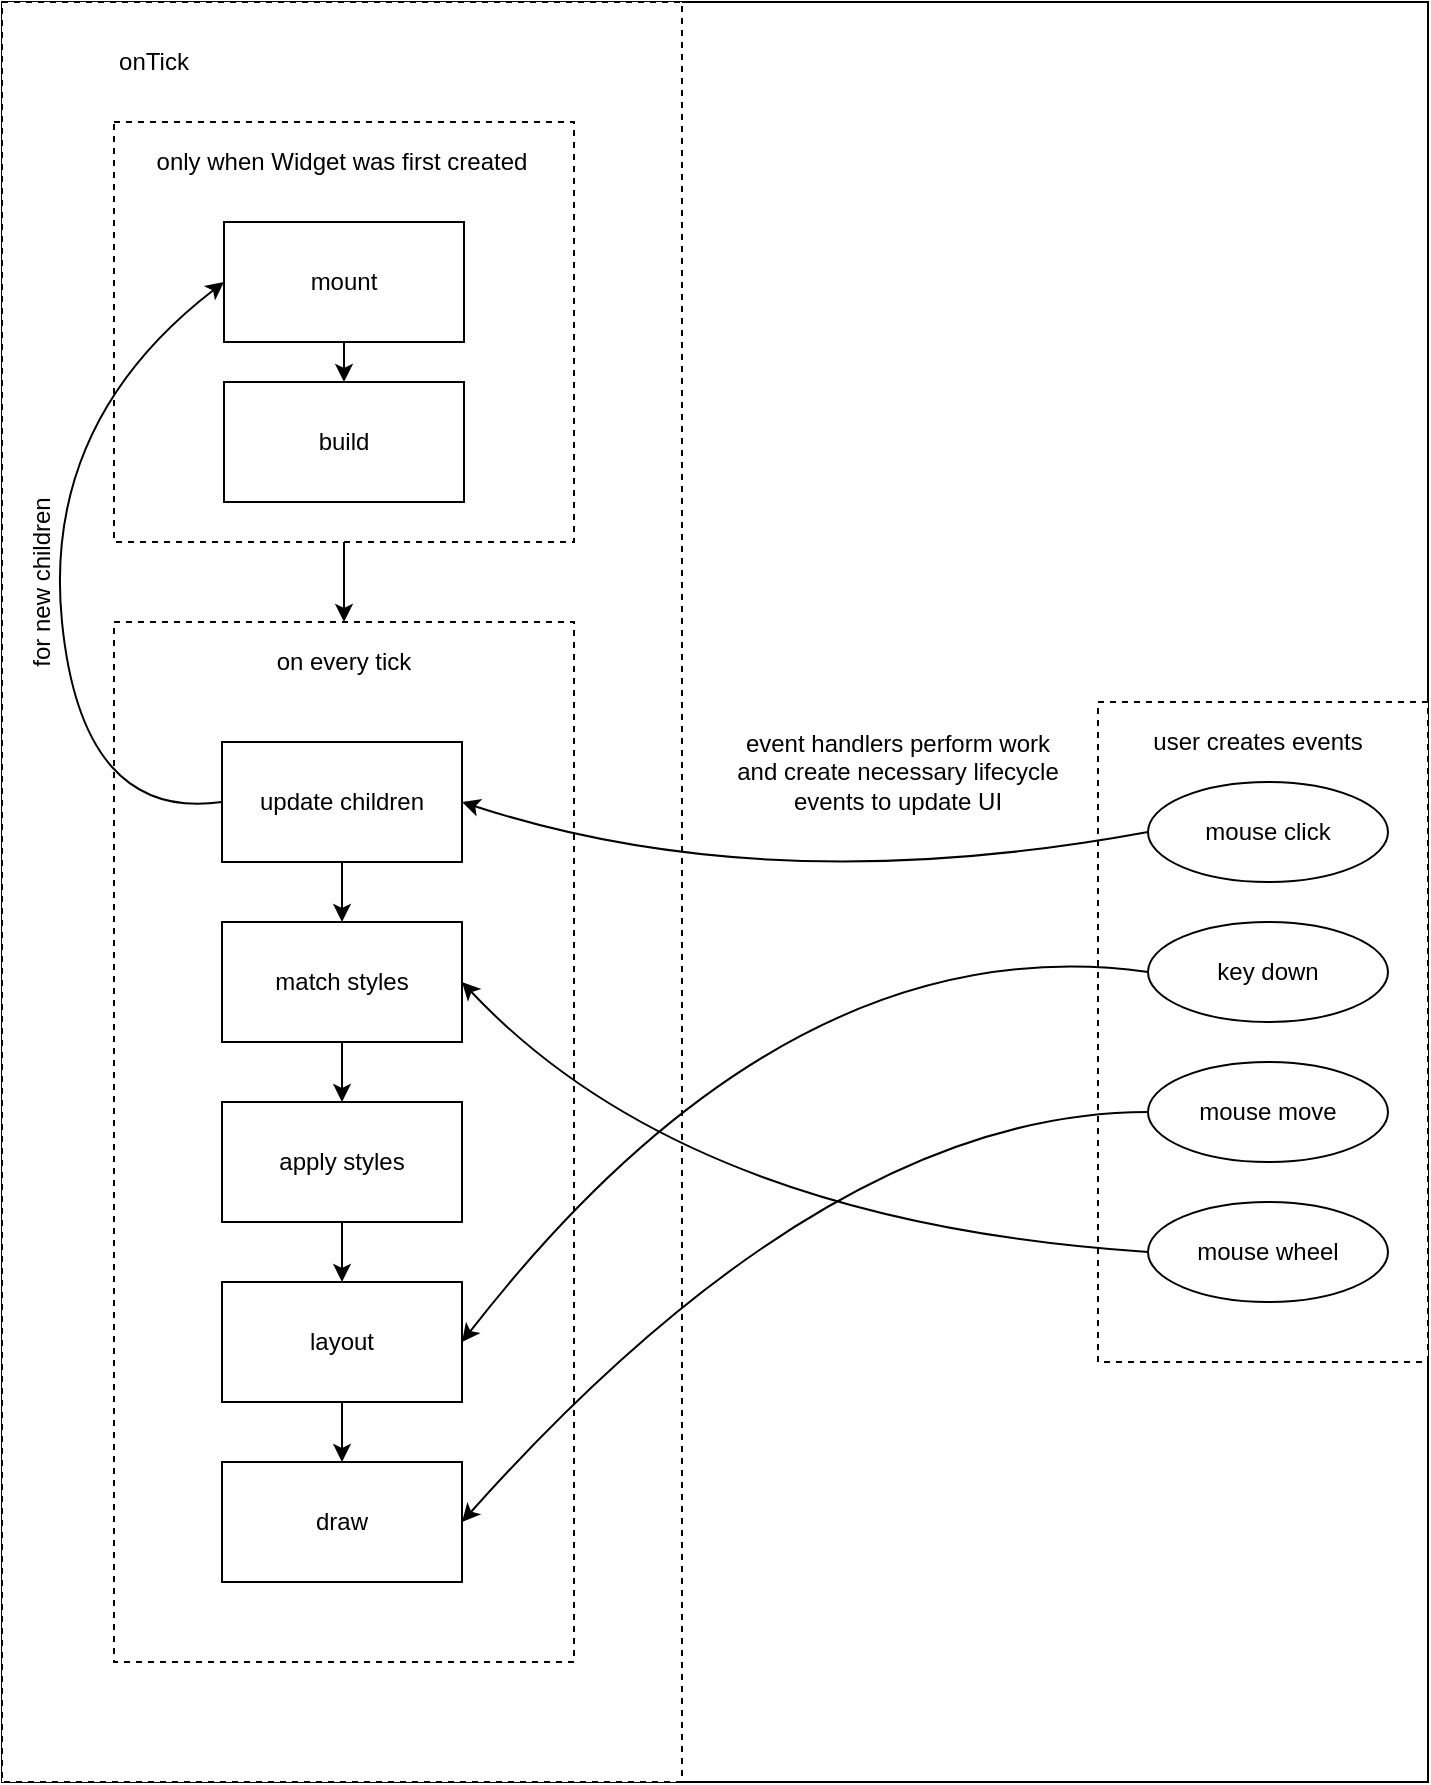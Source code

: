 <mxfile version="14.4.9" type="device"><diagram id="SsaR0wdNev9URR26cspv" name="Page-1"><mxGraphModel dx="1221" dy="1058" grid="1" gridSize="10" guides="1" tooltips="1" connect="1" arrows="1" fold="1" page="1" pageScale="1" pageWidth="827" pageHeight="1169" background="#FFFFFF" math="0" shadow="0"><root><mxCell id="0"/><mxCell id="1" parent="0"/><mxCell id="6q1XzVR7lK9X1VeCwhhp-46" value="" style="rounded=0;whiteSpace=wrap;html=1;movable=0;resizable=0;rotatable=0;deletable=0;editable=0;connectable=0;" vertex="1" parent="1"><mxGeometry x="857" y="30" width="713" height="890" as="geometry"/></mxCell><mxCell id="6q1XzVR7lK9X1VeCwhhp-45" value="" style="rounded=0;whiteSpace=wrap;html=1;dashed=1;movable=1;resizable=1;rotatable=1;deletable=1;editable=1;connectable=1;" vertex="1" parent="1"><mxGeometry x="1405" y="380" width="165" height="330" as="geometry"/></mxCell><mxCell id="6q1XzVR7lK9X1VeCwhhp-8" value="" style="rounded=0;whiteSpace=wrap;html=1;dashed=1;movable=1;resizable=1;rotatable=1;deletable=1;editable=1;connectable=1;" vertex="1" parent="1"><mxGeometry x="857" y="30" width="340" height="890" as="geometry"/></mxCell><mxCell id="6q1XzVR7lK9X1VeCwhhp-12" value="" style="rounded=0;whiteSpace=wrap;html=1;dashed=1;" vertex="1" parent="1"><mxGeometry x="913" y="340" width="230" height="520" as="geometry"/></mxCell><mxCell id="6q1XzVR7lK9X1VeCwhhp-4" value="match styles" style="rounded=0;whiteSpace=wrap;html=1;" vertex="1" parent="1"><mxGeometry x="967" y="490" width="120" height="60" as="geometry"/></mxCell><mxCell id="6q1XzVR7lK9X1VeCwhhp-5" value="apply styles" style="rounded=0;whiteSpace=wrap;html=1;" vertex="1" parent="1"><mxGeometry x="967" y="580" width="120" height="60" as="geometry"/></mxCell><mxCell id="6q1XzVR7lK9X1VeCwhhp-6" value="layout" style="rounded=0;whiteSpace=wrap;html=1;" vertex="1" parent="1"><mxGeometry x="967" y="670" width="120" height="60" as="geometry"/></mxCell><mxCell id="6q1XzVR7lK9X1VeCwhhp-7" value="draw" style="rounded=0;whiteSpace=wrap;html=1;" vertex="1" parent="1"><mxGeometry x="967" y="760" width="120" height="60" as="geometry"/></mxCell><mxCell id="6q1XzVR7lK9X1VeCwhhp-13" value="onTick" style="text;html=1;strokeColor=none;fillColor=none;align=center;verticalAlign=middle;whiteSpace=wrap;rounded=0;dashed=1;" vertex="1" parent="1"><mxGeometry x="913" y="50" width="40" height="20" as="geometry"/></mxCell><mxCell id="6q1XzVR7lK9X1VeCwhhp-16" value="update children" style="rounded=0;whiteSpace=wrap;html=1;" vertex="1" parent="1"><mxGeometry x="967" y="400" width="120" height="60" as="geometry"/></mxCell><mxCell id="6q1XzVR7lK9X1VeCwhhp-17" value="" style="rounded=0;whiteSpace=wrap;html=1;dashed=1;" vertex="1" parent="1"><mxGeometry x="913" y="90" width="230" height="210" as="geometry"/></mxCell><mxCell id="6q1XzVR7lK9X1VeCwhhp-3" value="build" style="rounded=0;whiteSpace=wrap;html=1;" vertex="1" parent="1"><mxGeometry x="968" y="220" width="120" height="60" as="geometry"/></mxCell><mxCell id="6q1XzVR7lK9X1VeCwhhp-14" value="only when Widget was first created" style="text;html=1;strokeColor=none;fillColor=none;align=center;verticalAlign=middle;whiteSpace=wrap;rounded=0;dashed=1;" vertex="1" parent="1"><mxGeometry x="927" y="100" width="200" height="20" as="geometry"/></mxCell><mxCell id="6q1XzVR7lK9X1VeCwhhp-2" value="mount" style="rounded=0;whiteSpace=wrap;html=1;" vertex="1" parent="1"><mxGeometry x="968" y="140" width="120" height="60" as="geometry"/></mxCell><mxCell id="6q1XzVR7lK9X1VeCwhhp-18" value="on every tick" style="text;html=1;strokeColor=none;fillColor=none;align=center;verticalAlign=middle;whiteSpace=wrap;rounded=0;dashed=1;" vertex="1" parent="1"><mxGeometry x="918" y="350" width="220" height="20" as="geometry"/></mxCell><mxCell id="6q1XzVR7lK9X1VeCwhhp-20" value="" style="curved=1;endArrow=classic;html=1;exitX=0;exitY=0.5;exitDx=0;exitDy=0;entryX=0;entryY=0.5;entryDx=0;entryDy=0;" edge="1" parent="1" source="6q1XzVR7lK9X1VeCwhhp-16" target="6q1XzVR7lK9X1VeCwhhp-2"><mxGeometry width="50" height="50" relative="1" as="geometry"><mxPoint x="847" y="300" as="sourcePoint"/><mxPoint x="897" y="250" as="targetPoint"/><Array as="points"><mxPoint x="897" y="440"/><mxPoint x="877" y="240"/></Array></mxGeometry></mxCell><mxCell id="6q1XzVR7lK9X1VeCwhhp-21" value="" style="endArrow=classic;html=1;exitX=0.5;exitY=1;exitDx=0;exitDy=0;entryX=0.5;entryY=0;entryDx=0;entryDy=0;" edge="1" parent="1" source="6q1XzVR7lK9X1VeCwhhp-2" target="6q1XzVR7lK9X1VeCwhhp-3"><mxGeometry width="50" height="50" relative="1" as="geometry"><mxPoint x="1157" y="440" as="sourcePoint"/><mxPoint x="1207" y="390" as="targetPoint"/></mxGeometry></mxCell><mxCell id="6q1XzVR7lK9X1VeCwhhp-22" value="" style="endArrow=classic;html=1;exitX=0.5;exitY=1;exitDx=0;exitDy=0;entryX=0.5;entryY=0;entryDx=0;entryDy=0;" edge="1" parent="1" source="6q1XzVR7lK9X1VeCwhhp-17" target="6q1XzVR7lK9X1VeCwhhp-12"><mxGeometry width="50" height="50" relative="1" as="geometry"><mxPoint x="1157" y="440" as="sourcePoint"/><mxPoint x="1207" y="390" as="targetPoint"/></mxGeometry></mxCell><mxCell id="6q1XzVR7lK9X1VeCwhhp-23" value="" style="endArrow=classic;html=1;exitX=0.5;exitY=1;exitDx=0;exitDy=0;" edge="1" parent="1" source="6q1XzVR7lK9X1VeCwhhp-16" target="6q1XzVR7lK9X1VeCwhhp-4"><mxGeometry width="50" height="50" relative="1" as="geometry"><mxPoint x="1157" y="510" as="sourcePoint"/><mxPoint x="1207" y="460" as="targetPoint"/></mxGeometry></mxCell><mxCell id="6q1XzVR7lK9X1VeCwhhp-24" value="" style="endArrow=classic;html=1;exitX=0.5;exitY=1;exitDx=0;exitDy=0;" edge="1" parent="1" source="6q1XzVR7lK9X1VeCwhhp-4" target="6q1XzVR7lK9X1VeCwhhp-5"><mxGeometry width="50" height="50" relative="1" as="geometry"><mxPoint x="1157" y="510" as="sourcePoint"/><mxPoint x="1207" y="460" as="targetPoint"/></mxGeometry></mxCell><mxCell id="6q1XzVR7lK9X1VeCwhhp-25" value="" style="endArrow=classic;html=1;exitX=0.5;exitY=1;exitDx=0;exitDy=0;entryX=0.5;entryY=0;entryDx=0;entryDy=0;" edge="1" parent="1" source="6q1XzVR7lK9X1VeCwhhp-5" target="6q1XzVR7lK9X1VeCwhhp-6"><mxGeometry width="50" height="50" relative="1" as="geometry"><mxPoint x="1157" y="510" as="sourcePoint"/><mxPoint x="1207" y="460" as="targetPoint"/></mxGeometry></mxCell><mxCell id="6q1XzVR7lK9X1VeCwhhp-26" value="" style="endArrow=classic;html=1;exitX=0.5;exitY=1;exitDx=0;exitDy=0;entryX=0.5;entryY=0;entryDx=0;entryDy=0;" edge="1" parent="1" source="6q1XzVR7lK9X1VeCwhhp-6" target="6q1XzVR7lK9X1VeCwhhp-7"><mxGeometry width="50" height="50" relative="1" as="geometry"><mxPoint x="1157" y="510" as="sourcePoint"/><mxPoint x="1207" y="460" as="targetPoint"/></mxGeometry></mxCell><mxCell id="6q1XzVR7lK9X1VeCwhhp-27" value="for new children" style="text;html=1;strokeColor=none;fillColor=none;align=center;verticalAlign=middle;whiteSpace=wrap;rounded=0;dashed=1;rotation=-90;" vertex="1" parent="1"><mxGeometry x="827" y="310" width="100" height="20" as="geometry"/></mxCell><mxCell id="6q1XzVR7lK9X1VeCwhhp-30" value="mouse click" style="ellipse;whiteSpace=wrap;html=1;" vertex="1" parent="1"><mxGeometry x="1430" y="420" width="120" height="50" as="geometry"/></mxCell><mxCell id="6q1XzVR7lK9X1VeCwhhp-33" value="user creates events" style="text;html=1;strokeColor=none;fillColor=none;align=center;verticalAlign=middle;whiteSpace=wrap;rounded=0;" vertex="1" parent="1"><mxGeometry x="1400" y="390" width="170" height="20" as="geometry"/></mxCell><mxCell id="6q1XzVR7lK9X1VeCwhhp-35" value="key down" style="ellipse;whiteSpace=wrap;html=1;" vertex="1" parent="1"><mxGeometry x="1430" y="490" width="120" height="50" as="geometry"/></mxCell><mxCell id="6q1XzVR7lK9X1VeCwhhp-36" value="mouse move" style="ellipse;whiteSpace=wrap;html=1;" vertex="1" parent="1"><mxGeometry x="1430" y="560" width="120" height="50" as="geometry"/></mxCell><mxCell id="6q1XzVR7lK9X1VeCwhhp-37" value="" style="curved=1;endArrow=classic;html=1;exitX=0;exitY=0.5;exitDx=0;exitDy=0;entryX=1;entryY=0.5;entryDx=0;entryDy=0;" edge="1" parent="1" source="6q1XzVR7lK9X1VeCwhhp-30" target="6q1XzVR7lK9X1VeCwhhp-16"><mxGeometry width="50" height="50" relative="1" as="geometry"><mxPoint x="1240" y="450" as="sourcePoint"/><mxPoint x="1290" y="400" as="targetPoint"/><Array as="points"><mxPoint x="1240" y="480"/></Array></mxGeometry></mxCell><mxCell id="6q1XzVR7lK9X1VeCwhhp-38" value="" style="curved=1;endArrow=classic;html=1;exitX=0;exitY=0.5;exitDx=0;exitDy=0;entryX=1;entryY=0.5;entryDx=0;entryDy=0;" edge="1" parent="1" source="6q1XzVR7lK9X1VeCwhhp-35" target="6q1XzVR7lK9X1VeCwhhp-6"><mxGeometry width="50" height="50" relative="1" as="geometry"><mxPoint x="1340" y="455" as="sourcePoint"/><mxPoint x="1097" y="440" as="targetPoint"/><Array as="points"><mxPoint x="1250" y="490"/></Array></mxGeometry></mxCell><mxCell id="6q1XzVR7lK9X1VeCwhhp-40" value="" style="curved=1;endArrow=classic;html=1;exitX=0;exitY=0.5;exitDx=0;exitDy=0;entryX=1;entryY=0.5;entryDx=0;entryDy=0;" edge="1" parent="1" source="6q1XzVR7lK9X1VeCwhhp-36" target="6q1XzVR7lK9X1VeCwhhp-7"><mxGeometry width="50" height="50" relative="1" as="geometry"><mxPoint x="1350" y="465" as="sourcePoint"/><mxPoint x="1107" y="450" as="targetPoint"/><Array as="points"><mxPoint x="1270" y="585"/></Array></mxGeometry></mxCell><mxCell id="6q1XzVR7lK9X1VeCwhhp-41" value="mouse wheel" style="ellipse;whiteSpace=wrap;html=1;" vertex="1" parent="1"><mxGeometry x="1430" y="630" width="120" height="50" as="geometry"/></mxCell><mxCell id="6q1XzVR7lK9X1VeCwhhp-43" value="" style="curved=1;endArrow=classic;html=1;exitX=0;exitY=0.5;exitDx=0;exitDy=0;entryX=1;entryY=0.5;entryDx=0;entryDy=0;" edge="1" parent="1" source="6q1XzVR7lK9X1VeCwhhp-41" target="6q1XzVR7lK9X1VeCwhhp-4"><mxGeometry width="50" height="50" relative="1" as="geometry"><mxPoint x="1340" y="525" as="sourcePoint"/><mxPoint x="1097" y="710" as="targetPoint"/><Array as="points"><mxPoint x="1200" y="640"/></Array></mxGeometry></mxCell><mxCell id="6q1XzVR7lK9X1VeCwhhp-44" value="event handlers perform work and create necessary lifecycle events to update UI" style="text;html=1;strokeColor=none;fillColor=none;align=center;verticalAlign=middle;whiteSpace=wrap;rounded=0;" vertex="1" parent="1"><mxGeometry x="1220" y="380" width="170" height="70" as="geometry"/></mxCell></root></mxGraphModel></diagram></mxfile>